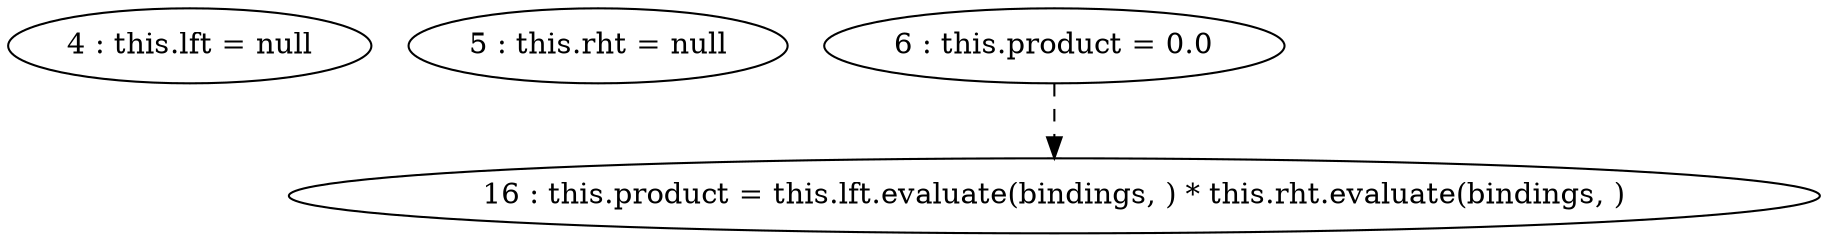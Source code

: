 digraph G {
"4 : this.lft = null"
"5 : this.rht = null"
"6 : this.product = 0.0"
"6 : this.product = 0.0" -> "16 : this.product = this.lft.evaluate(bindings, ) * this.rht.evaluate(bindings, )" [style=dashed]
"16 : this.product = this.lft.evaluate(bindings, ) * this.rht.evaluate(bindings, )"
}